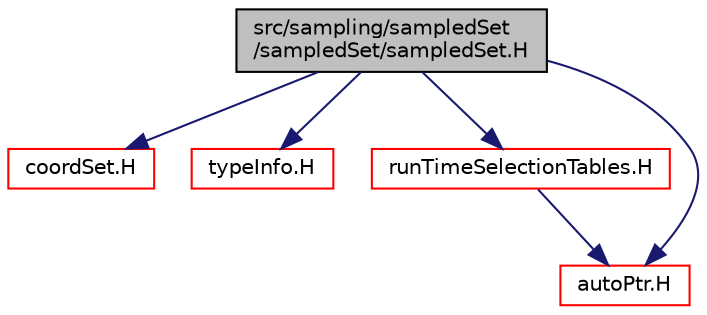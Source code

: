 digraph "src/sampling/sampledSet/sampledSet/sampledSet.H"
{
  bgcolor="transparent";
  edge [fontname="Helvetica",fontsize="10",labelfontname="Helvetica",labelfontsize="10"];
  node [fontname="Helvetica",fontsize="10",shape=record];
  Node0 [label="src/sampling/sampledSet\l/sampledSet/sampledSet.H",height=0.2,width=0.4,color="black", fillcolor="grey75", style="filled", fontcolor="black"];
  Node0 -> Node1 [color="midnightblue",fontsize="10",style="solid",fontname="Helvetica"];
  Node1 [label="coordSet.H",height=0.2,width=0.4,color="red",URL="$a01118.html"];
  Node0 -> Node124 [color="midnightblue",fontsize="10",style="solid",fontname="Helvetica"];
  Node124 [label="typeInfo.H",height=0.2,width=0.4,color="red",URL="$a10055.html"];
  Node0 -> Node125 [color="midnightblue",fontsize="10",style="solid",fontname="Helvetica"];
  Node125 [label="runTimeSelectionTables.H",height=0.2,width=0.4,color="red",URL="$a09992.html",tooltip="Macros to ease declaration of run-time selection tables. "];
  Node125 -> Node74 [color="midnightblue",fontsize="10",style="solid",fontname="Helvetica"];
  Node74 [label="autoPtr.H",height=0.2,width=0.4,color="red",URL="$a11828.html"];
  Node0 -> Node74 [color="midnightblue",fontsize="10",style="solid",fontname="Helvetica"];
}
